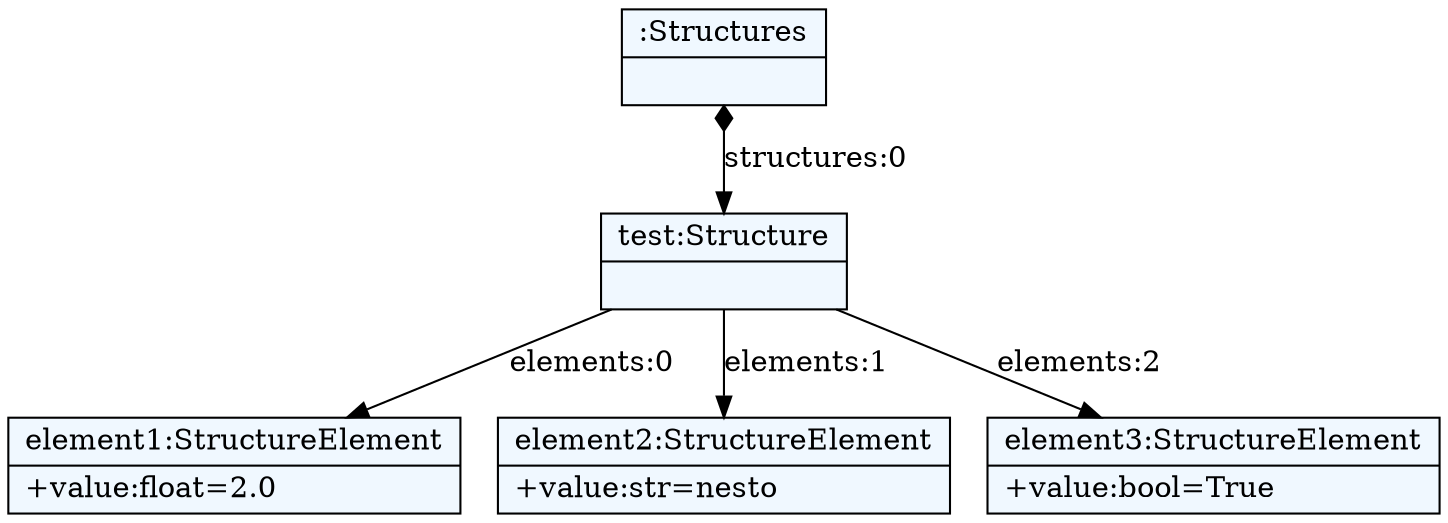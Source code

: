
    digraph xtext {
    fontname = "Bitstream Vera Sans"
    fontsize = 8
    node[
        shape=record,
        style=filled,
        fillcolor=aliceblue
    ]
    edge[dir=black,arrowtail=empty]


53172544 -> 53200824 [label="structures:0" arrowtail=diamond dir=both]
53200824 -> 53199704 [label="elements:0" ]
53199704[label="{element1:StructureElement|+value:float=2.0\l}"]
53200824 -> 53200880 [label="elements:1" ]
53200880[label="{element2:StructureElement|+value:str=nesto\l}"]
53200824 -> 53200936 [label="elements:2" ]
53200936[label="{element3:StructureElement|+value:bool=True\l}"]
53200824[label="{test:Structure|}"]
53172544[label="{:Structures|}"]

}
